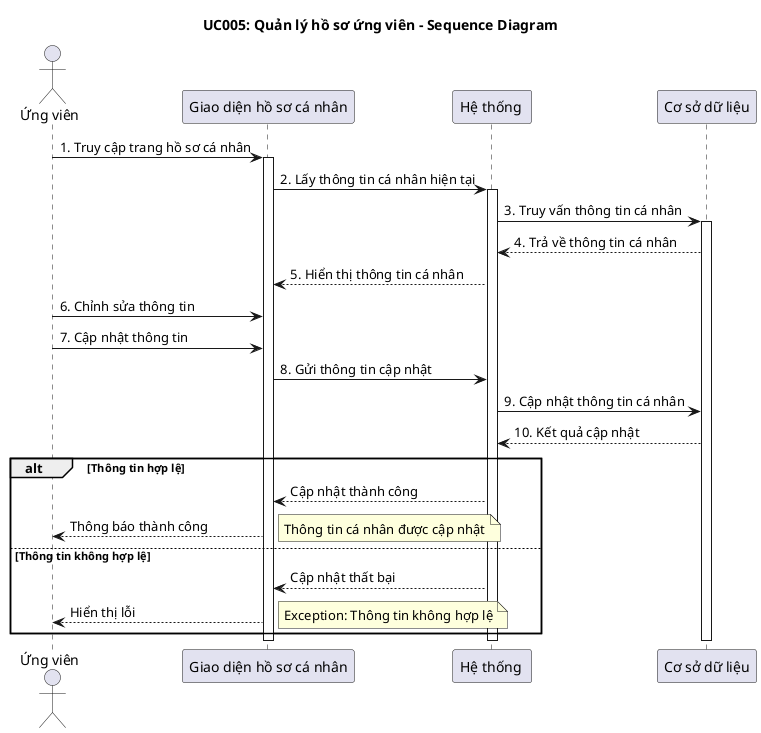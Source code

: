 @startuml UC005_ProfileManagement_Sequence_Diagram
 title UC005: Quản lý hồ sơ ứng viên - Sequence Diagram

actor "Ứng viên" as User
participant "Giao diện hồ sơ cá nhân" as UI
participant "Hệ thống " as Auth
participant "Cơ sở dữ liệu" as DB

User -> UI: 1. Truy cập trang hồ sơ cá nhân
activate UI
UI -> Auth: 2. Lấy thông tin cá nhân hiện tại
activate Auth
Auth -> DB: 3. Truy vấn thông tin cá nhân
activate DB
DB --> Auth: 4. Trả về thông tin cá nhân
Auth --> UI: 5. Hiển thị thông tin cá nhân

User -> UI: 6. Chỉnh sửa thông tin
User -> UI: 7. Cập nhật thông tin
UI -> Auth: 8. Gửi thông tin cập nhật
Auth -> DB: 9. Cập nhật thông tin cá nhân
DB --> Auth: 10. Kết quả cập nhật

alt Thông tin hợp lệ
    Auth --> UI:  Cập nhật thành công
    UI --> User:  Thông báo thành công
    note right: Thông tin cá nhân được cập nhật
else Thông tin không hợp lệ
    Auth --> UI:  Cập nhật thất bại
    UI --> User:  Hiển thị lỗi
    note right: Exception: Thông tin không hợp lệ
end

deactivate DB
deactivate Auth
deactivate UI

@enduml